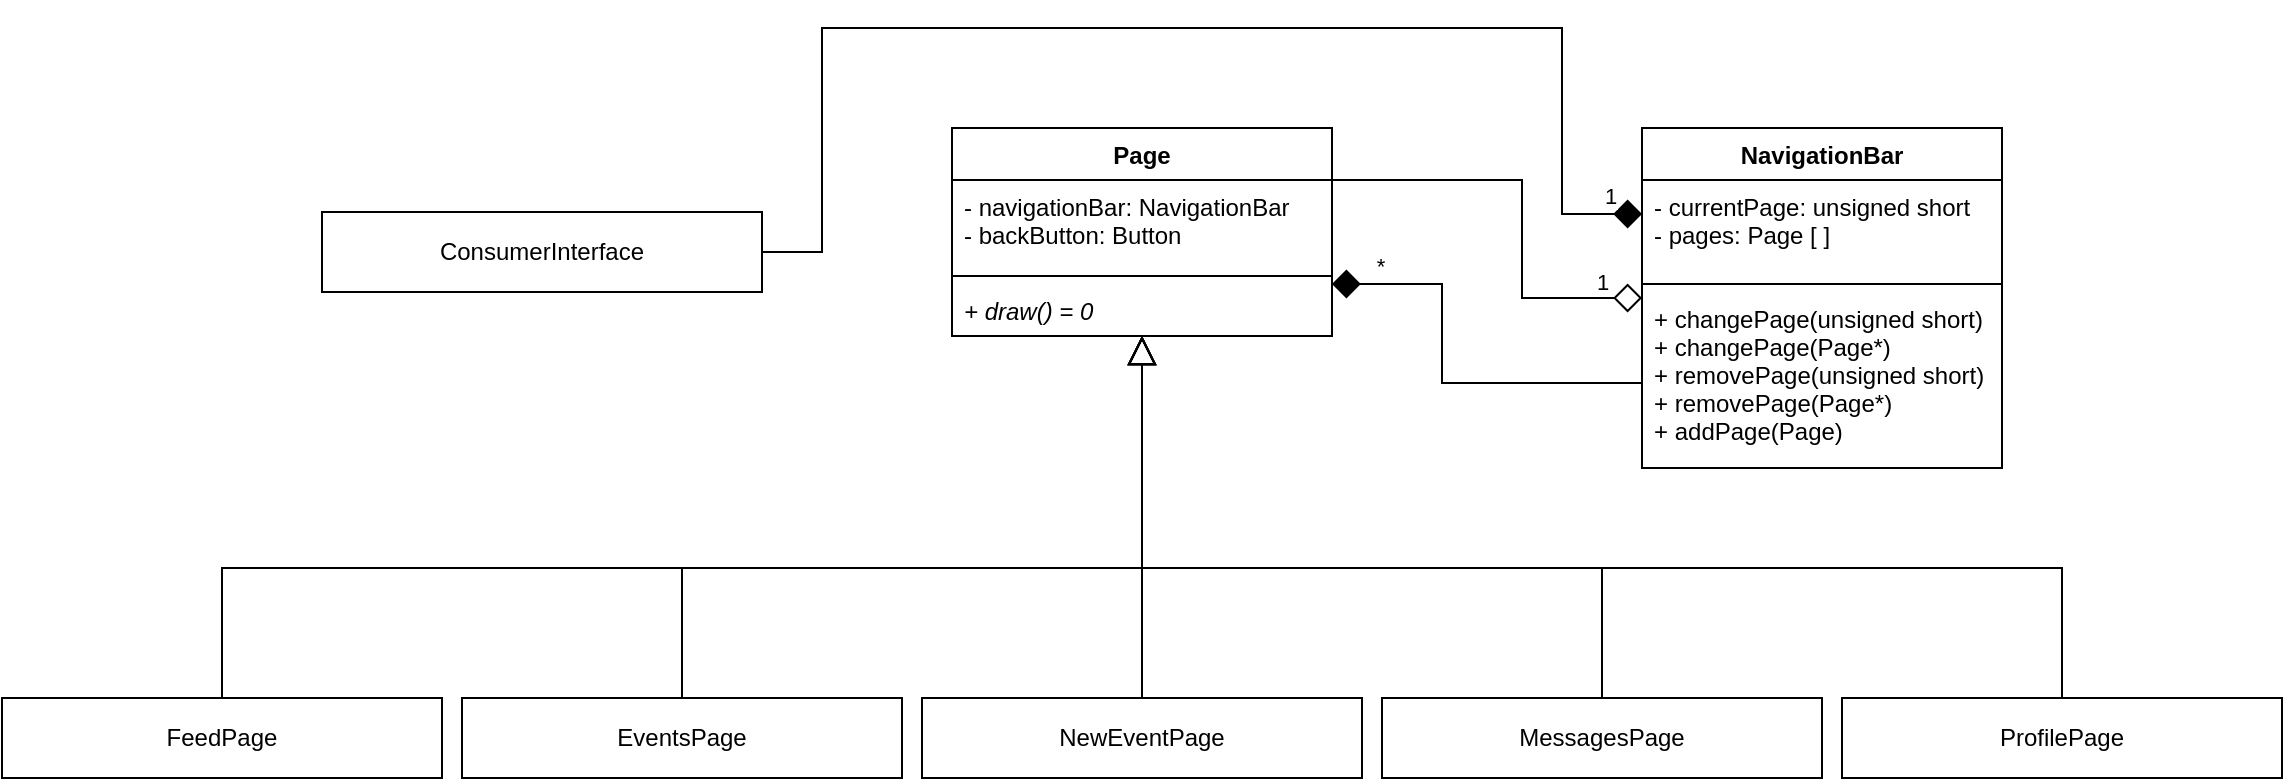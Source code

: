 <mxfile version="15.3.8" type="device"><diagram id="CQCIcHr_4ce0oaBiHeOM" name="Page-1"><mxGraphModel dx="1178" dy="1771" grid="1" gridSize="10" guides="1" tooltips="1" connect="1" arrows="1" fold="1" page="1" pageScale="1" pageWidth="850" pageHeight="1100" math="0" shadow="0"><root><mxCell id="0"/><mxCell id="1" parent="0"/><mxCell id="_oHnYHOY8ldZZvFgNea--8" style="edgeStyle=orthogonalEdgeStyle;rounded=0;orthogonalLoop=1;jettySize=auto;html=1;entryX=0.5;entryY=1;entryDx=0;entryDy=0;endArrow=block;endFill=0;startSize=6;endSize=12;exitX=0.5;exitY=0;exitDx=0;exitDy=0;" parent="1" source="_oHnYHOY8ldZZvFgNea--1" target="z8dq6Bo9bMGMIkXe-X6M-1" edge="1"><mxGeometry relative="1" as="geometry"><Array as="points"><mxPoint x="440" y="280"/><mxPoint x="900" y="280"/></Array><mxPoint x="900" y="215" as="targetPoint"/></mxGeometry></mxCell><mxCell id="_oHnYHOY8ldZZvFgNea--1" value="FeedPage" style="rounded=0;whiteSpace=wrap;html=1;align=center;" parent="1" vertex="1"><mxGeometry x="330" y="345" width="220" height="40" as="geometry"/></mxCell><mxCell id="_oHnYHOY8ldZZvFgNea--9" style="edgeStyle=orthogonalEdgeStyle;rounded=0;orthogonalLoop=1;jettySize=auto;html=1;entryX=0.5;entryY=1;entryDx=0;entryDy=0;endArrow=block;endFill=0;startSize=6;endSize=12;exitX=0.5;exitY=0;exitDx=0;exitDy=0;" parent="1" source="_oHnYHOY8ldZZvFgNea--2" target="z8dq6Bo9bMGMIkXe-X6M-1" edge="1"><mxGeometry relative="1" as="geometry"><Array as="points"><mxPoint x="670" y="280"/><mxPoint x="900" y="280"/></Array><mxPoint x="900" y="215" as="targetPoint"/></mxGeometry></mxCell><mxCell id="_oHnYHOY8ldZZvFgNea--2" value="EventsPage" style="rounded=0;whiteSpace=wrap;html=1;align=center;" parent="1" vertex="1"><mxGeometry x="560" y="345" width="220" height="40" as="geometry"/></mxCell><mxCell id="_oHnYHOY8ldZZvFgNea--7" style="edgeStyle=orthogonalEdgeStyle;rounded=0;orthogonalLoop=1;jettySize=auto;html=1;entryX=0.5;entryY=1;entryDx=0;entryDy=0;endArrow=block;endFill=0;startSize=6;endSize=12;exitX=0.5;exitY=0;exitDx=0;exitDy=0;" parent="1" source="_oHnYHOY8ldZZvFgNea--3" target="z8dq6Bo9bMGMIkXe-X6M-1" edge="1"><mxGeometry relative="1" as="geometry"><mxPoint x="900" y="215" as="targetPoint"/></mxGeometry></mxCell><mxCell id="_oHnYHOY8ldZZvFgNea--3" value="NewEventPage" style="rounded=0;whiteSpace=wrap;html=1;align=center;" parent="1" vertex="1"><mxGeometry x="790" y="345" width="220" height="40" as="geometry"/></mxCell><mxCell id="_oHnYHOY8ldZZvFgNea--10" style="edgeStyle=orthogonalEdgeStyle;rounded=0;orthogonalLoop=1;jettySize=auto;html=1;endArrow=block;endFill=0;startSize=6;endSize=12;exitX=0.5;exitY=0;exitDx=0;exitDy=0;entryX=0.5;entryY=1;entryDx=0;entryDy=0;" parent="1" source="_oHnYHOY8ldZZvFgNea--4" target="z8dq6Bo9bMGMIkXe-X6M-1" edge="1"><mxGeometry relative="1" as="geometry"><Array as="points"><mxPoint x="1130" y="280"/><mxPoint x="900" y="280"/></Array><mxPoint x="970" y="200" as="targetPoint"/></mxGeometry></mxCell><mxCell id="_oHnYHOY8ldZZvFgNea--4" value="MessagesPage" style="rounded=0;whiteSpace=wrap;html=1;align=center;" parent="1" vertex="1"><mxGeometry x="1020" y="345" width="220" height="40" as="geometry"/></mxCell><mxCell id="_oHnYHOY8ldZZvFgNea--11" style="edgeStyle=orthogonalEdgeStyle;rounded=0;orthogonalLoop=1;jettySize=auto;html=1;exitX=0.5;exitY=0;exitDx=0;exitDy=0;entryX=0.5;entryY=1;entryDx=0;entryDy=0;endArrow=block;endFill=0;startSize=6;endSize=12;" parent="1" source="_oHnYHOY8ldZZvFgNea--5" target="z8dq6Bo9bMGMIkXe-X6M-1" edge="1"><mxGeometry relative="1" as="geometry"><Array as="points"><mxPoint x="1360" y="280"/><mxPoint x="900" y="280"/></Array><mxPoint x="900" y="215" as="targetPoint"/></mxGeometry></mxCell><mxCell id="_oHnYHOY8ldZZvFgNea--5" value="ProfilePage" style="rounded=0;whiteSpace=wrap;html=1;align=center;" parent="1" vertex="1"><mxGeometry x="1250" y="345" width="220" height="40" as="geometry"/></mxCell><mxCell id="E8VWuJtPVFw4504nB4nZ-16" style="edgeStyle=orthogonalEdgeStyle;rounded=0;orthogonalLoop=1;jettySize=auto;html=1;exitX=1;exitY=0.25;exitDx=0;exitDy=0;endArrow=diamond;endFill=0;endSize=12;entryX=0;entryY=0.5;entryDx=0;entryDy=0;" edge="1" parent="1" source="z8dq6Bo9bMGMIkXe-X6M-1" target="E8VWuJtPVFw4504nB4nZ-7"><mxGeometry relative="1" as="geometry"><mxPoint x="1140" y="120" as="targetPoint"/><Array as="points"><mxPoint x="1090" y="86"/><mxPoint x="1090" y="145"/></Array></mxGeometry></mxCell><mxCell id="E8VWuJtPVFw4504nB4nZ-19" value="1" style="edgeLabel;html=1;align=center;verticalAlign=middle;resizable=0;points=[];" vertex="1" connectable="0" parent="E8VWuJtPVFw4504nB4nZ-16"><mxGeometry x="0.808" relative="1" as="geometry"><mxPoint y="-8" as="offset"/></mxGeometry></mxCell><mxCell id="z8dq6Bo9bMGMIkXe-X6M-1" value="Page" style="swimlane;fontStyle=1;align=center;verticalAlign=top;childLayout=stackLayout;horizontal=1;startSize=26;horizontalStack=0;resizeParent=1;resizeParentMax=0;resizeLast=0;collapsible=1;marginBottom=0;swimlaneFillColor=default;" parent="1" vertex="1"><mxGeometry x="805" y="60" width="190" height="104" as="geometry"><mxRectangle x="805" y="60" width="70" height="26" as="alternateBounds"/></mxGeometry></mxCell><mxCell id="z8dq6Bo9bMGMIkXe-X6M-2" value="- navigationBar: NavigationBar&#10;- backButton: Button" style="text;strokeColor=none;fillColor=none;align=left;verticalAlign=top;spacingLeft=4;spacingRight=4;overflow=hidden;rotatable=0;points=[[0,0.5],[1,0.5]];portConstraint=eastwest;" parent="z8dq6Bo9bMGMIkXe-X6M-1" vertex="1"><mxGeometry y="26" width="190" height="44" as="geometry"/></mxCell><mxCell id="z8dq6Bo9bMGMIkXe-X6M-3" value="" style="line;strokeWidth=1;fillColor=none;align=left;verticalAlign=middle;spacingTop=-1;spacingLeft=3;spacingRight=3;rotatable=0;labelPosition=right;points=[];portConstraint=eastwest;" parent="z8dq6Bo9bMGMIkXe-X6M-1" vertex="1"><mxGeometry y="70" width="190" height="8" as="geometry"/></mxCell><mxCell id="z8dq6Bo9bMGMIkXe-X6M-4" value="+ draw() = 0" style="text;strokeColor=none;fillColor=none;align=left;verticalAlign=top;spacingLeft=4;spacingRight=4;overflow=hidden;rotatable=0;points=[[0,0.5],[1,0.5]];portConstraint=eastwest;fontStyle=2" parent="z8dq6Bo9bMGMIkXe-X6M-1" vertex="1"><mxGeometry y="78" width="190" height="26" as="geometry"/></mxCell><mxCell id="E8VWuJtPVFw4504nB4nZ-20" style="edgeStyle=orthogonalEdgeStyle;rounded=0;orthogonalLoop=1;jettySize=auto;html=1;exitX=0;exitY=0.75;exitDx=0;exitDy=0;entryX=1;entryY=0.75;entryDx=0;entryDy=0;endArrow=diamond;endFill=1;endSize=12;" edge="1" parent="1" source="E8VWuJtPVFw4504nB4nZ-7" target="z8dq6Bo9bMGMIkXe-X6M-1"><mxGeometry relative="1" as="geometry"><Array as="points"><mxPoint x="1050" y="188"/><mxPoint x="1050" y="138"/></Array></mxGeometry></mxCell><mxCell id="E8VWuJtPVFw4504nB4nZ-21" value="*" style="edgeLabel;html=1;align=center;verticalAlign=middle;resizable=0;points=[];" vertex="1" connectable="0" parent="E8VWuJtPVFw4504nB4nZ-20"><mxGeometry x="0.743" y="1" relative="1" as="geometry"><mxPoint x="-3" y="-10" as="offset"/></mxGeometry></mxCell><mxCell id="E8VWuJtPVFw4504nB4nZ-7" value="NavigationBar" style="swimlane;fontStyle=1;align=center;verticalAlign=top;childLayout=stackLayout;horizontal=1;startSize=26;horizontalStack=0;resizeParent=1;resizeParentMax=0;resizeLast=0;collapsible=1;marginBottom=0;swimlaneFillColor=default;" vertex="1" parent="1"><mxGeometry x="1150" y="60" width="180" height="170" as="geometry"><mxRectangle x="1150" y="60" width="120" height="26" as="alternateBounds"/></mxGeometry></mxCell><mxCell id="E8VWuJtPVFw4504nB4nZ-8" value="- currentPage: unsigned short&#10;- pages: Page [ ]" style="text;strokeColor=none;fillColor=none;align=left;verticalAlign=top;spacingLeft=4;spacingRight=4;overflow=hidden;rotatable=0;points=[[0,0.5],[1,0.5]];portConstraint=eastwest;fontStyle=0" vertex="1" parent="E8VWuJtPVFw4504nB4nZ-7"><mxGeometry y="26" width="180" height="48" as="geometry"/></mxCell><mxCell id="E8VWuJtPVFw4504nB4nZ-9" value="" style="line;strokeWidth=1;fillColor=none;align=left;verticalAlign=middle;spacingTop=-1;spacingLeft=3;spacingRight=3;rotatable=0;labelPosition=right;points=[];portConstraint=eastwest;" vertex="1" parent="E8VWuJtPVFw4504nB4nZ-7"><mxGeometry y="74" width="180" height="8" as="geometry"/></mxCell><mxCell id="E8VWuJtPVFw4504nB4nZ-10" value="+ changePage(unsigned short)&#10;+ changePage(Page*)&#10;+ removePage(unsigned short)&#10;+ removePage(Page*)&#10;+ addPage(Page)" style="text;strokeColor=none;fillColor=none;align=left;verticalAlign=top;spacingLeft=4;spacingRight=4;overflow=hidden;rotatable=0;points=[[0,0.5],[1,0.5]];portConstraint=eastwest;" vertex="1" parent="E8VWuJtPVFw4504nB4nZ-7"><mxGeometry y="82" width="180" height="88" as="geometry"/></mxCell><mxCell id="E8VWuJtPVFw4504nB4nZ-15" style="edgeStyle=orthogonalEdgeStyle;rounded=0;orthogonalLoop=1;jettySize=auto;html=1;exitX=1;exitY=0.5;exitDx=0;exitDy=0;entryX=0;entryY=0.25;entryDx=0;entryDy=0;endArrow=diamond;endFill=1;endSize=12;" edge="1" parent="1" source="E8VWuJtPVFw4504nB4nZ-22" target="E8VWuJtPVFw4504nB4nZ-7"><mxGeometry relative="1" as="geometry"><mxPoint x="1110" y="80" as="targetPoint"/><mxPoint x="580" y="108" as="sourcePoint"/><Array as="points"><mxPoint x="740" y="122"/><mxPoint x="740" y="10"/><mxPoint x="1110" y="10"/><mxPoint x="1110" y="103"/><mxPoint x="1150" y="103"/></Array></mxGeometry></mxCell><mxCell id="E8VWuJtPVFw4504nB4nZ-17" value="1" style="edgeLabel;html=1;align=center;verticalAlign=middle;resizable=0;points=[];" vertex="1" connectable="0" parent="E8VWuJtPVFw4504nB4nZ-15"><mxGeometry x="0.946" relative="1" as="geometry"><mxPoint x="1" y="-9" as="offset"/></mxGeometry></mxCell><mxCell id="E8VWuJtPVFw4504nB4nZ-22" value="ConsumerInterface" style="rounded=0;whiteSpace=wrap;html=1;align=center;" vertex="1" parent="1"><mxGeometry x="490" y="102" width="220" height="40" as="geometry"/></mxCell></root></mxGraphModel></diagram></mxfile>